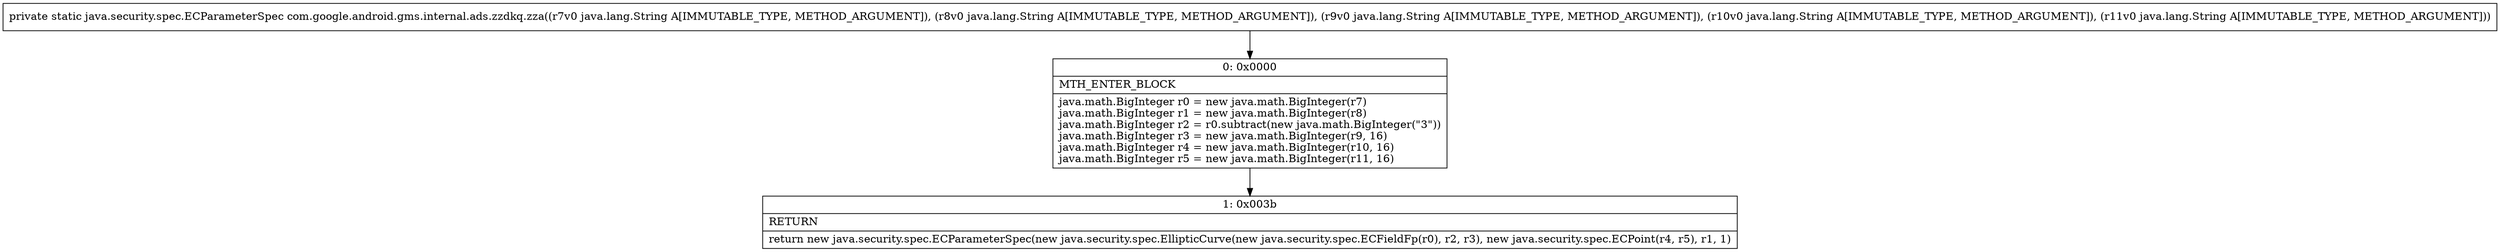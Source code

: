 digraph "CFG forcom.google.android.gms.internal.ads.zzdkq.zza(Ljava\/lang\/String;Ljava\/lang\/String;Ljava\/lang\/String;Ljava\/lang\/String;Ljava\/lang\/String;)Ljava\/security\/spec\/ECParameterSpec;" {
Node_0 [shape=record,label="{0\:\ 0x0000|MTH_ENTER_BLOCK\l|java.math.BigInteger r0 = new java.math.BigInteger(r7)\ljava.math.BigInteger r1 = new java.math.BigInteger(r8)\ljava.math.BigInteger r2 = r0.subtract(new java.math.BigInteger(\"3\"))\ljava.math.BigInteger r3 = new java.math.BigInteger(r9, 16)\ljava.math.BigInteger r4 = new java.math.BigInteger(r10, 16)\ljava.math.BigInteger r5 = new java.math.BigInteger(r11, 16)\l}"];
Node_1 [shape=record,label="{1\:\ 0x003b|RETURN\l|return new java.security.spec.ECParameterSpec(new java.security.spec.EllipticCurve(new java.security.spec.ECFieldFp(r0), r2, r3), new java.security.spec.ECPoint(r4, r5), r1, 1)\l}"];
MethodNode[shape=record,label="{private static java.security.spec.ECParameterSpec com.google.android.gms.internal.ads.zzdkq.zza((r7v0 java.lang.String A[IMMUTABLE_TYPE, METHOD_ARGUMENT]), (r8v0 java.lang.String A[IMMUTABLE_TYPE, METHOD_ARGUMENT]), (r9v0 java.lang.String A[IMMUTABLE_TYPE, METHOD_ARGUMENT]), (r10v0 java.lang.String A[IMMUTABLE_TYPE, METHOD_ARGUMENT]), (r11v0 java.lang.String A[IMMUTABLE_TYPE, METHOD_ARGUMENT])) }"];
MethodNode -> Node_0;
Node_0 -> Node_1;
}

